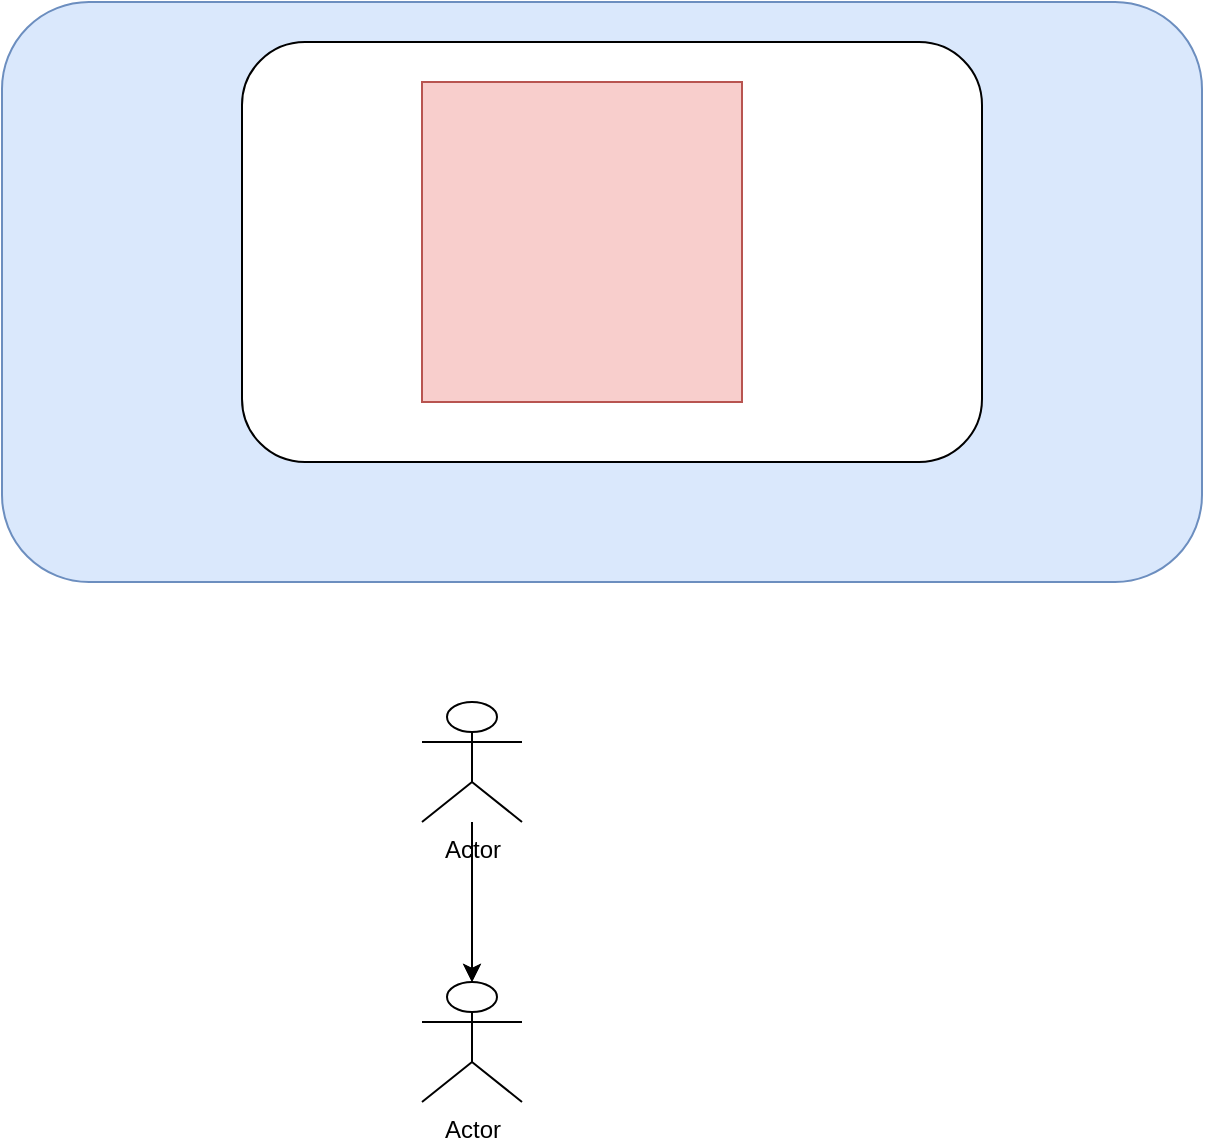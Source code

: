 <mxfile version="14.7.3" type="device"><diagram id="uki-zSxyZDwMJpewQnK0" name="Page-1"><mxGraphModel dx="868" dy="450" grid="1" gridSize="10" guides="1" tooltips="1" connect="1" arrows="1" fold="1" page="1" pageScale="1" pageWidth="827" pageHeight="1169" math="0" shadow="0"><root><mxCell id="0"/><mxCell id="1" parent="0"/><mxCell id="6dyOxKwvBZzLQIpLzzjB-8" value="" style="edgeStyle=orthogonalEdgeStyle;rounded=0;orthogonalLoop=1;jettySize=auto;html=1;" edge="1" parent="1" source="6dyOxKwvBZzLQIpLzzjB-1" target="6dyOxKwvBZzLQIpLzzjB-7"><mxGeometry relative="1" as="geometry"/></mxCell><mxCell id="6dyOxKwvBZzLQIpLzzjB-9" value="" style="edgeStyle=orthogonalEdgeStyle;rounded=0;orthogonalLoop=1;jettySize=auto;html=1;" edge="1" parent="1" source="6dyOxKwvBZzLQIpLzzjB-1" target="6dyOxKwvBZzLQIpLzzjB-7"><mxGeometry relative="1" as="geometry"/></mxCell><mxCell id="6dyOxKwvBZzLQIpLzzjB-1" value="Actor" style="shape=umlActor;verticalLabelPosition=bottom;verticalAlign=top;html=1;outlineConnect=0;" vertex="1" parent="1"><mxGeometry x="330" y="360" width="50" height="60" as="geometry"/></mxCell><mxCell id="6dyOxKwvBZzLQIpLzzjB-2" value="" style="rounded=0;whiteSpace=wrap;html=1;" vertex="1" parent="1"><mxGeometry x="230" y="110" width="340" height="130" as="geometry"/></mxCell><mxCell id="6dyOxKwvBZzLQIpLzzjB-3" value="" style="rounded=0;whiteSpace=wrap;html=1;" vertex="1" parent="1"><mxGeometry x="190" y="70" width="450" height="190" as="geometry"/></mxCell><mxCell id="6dyOxKwvBZzLQIpLzzjB-4" value="" style="rounded=1;whiteSpace=wrap;html=1;fillColor=#dae8fc;strokeColor=#6c8ebf;" vertex="1" parent="1"><mxGeometry x="120" y="10" width="600" height="290" as="geometry"/></mxCell><mxCell id="6dyOxKwvBZzLQIpLzzjB-5" value="" style="rounded=1;whiteSpace=wrap;html=1;" vertex="1" parent="1"><mxGeometry x="240" y="30" width="370" height="210" as="geometry"/></mxCell><mxCell id="6dyOxKwvBZzLQIpLzzjB-6" value="" style="whiteSpace=wrap;html=1;aspect=fixed;fillColor=#f8cecc;strokeColor=#b85450;" vertex="1" parent="1"><mxGeometry x="330" y="50" width="160" height="160" as="geometry"/></mxCell><mxCell id="6dyOxKwvBZzLQIpLzzjB-7" value="Actor" style="shape=umlActor;verticalLabelPosition=bottom;verticalAlign=top;html=1;outlineConnect=0;" vertex="1" parent="1"><mxGeometry x="330" y="500" width="50" height="60" as="geometry"/></mxCell></root></mxGraphModel></diagram></mxfile>